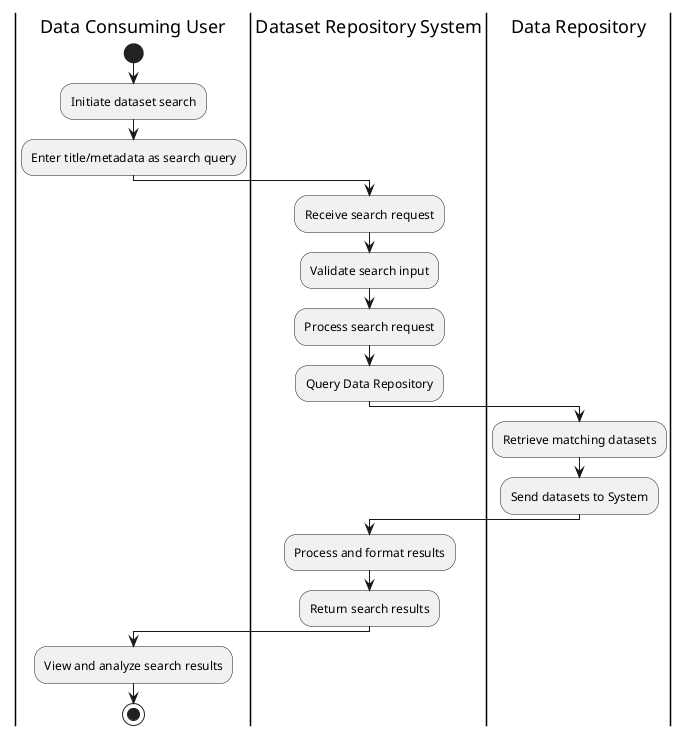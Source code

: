@startuml
|Data Consuming User|
start
:Initiate dataset search;
:Enter title/metadata as search query;

|Dataset Repository System|
:Receive search request;
:Validate search input;
:Process search request;
:Query Data Repository;

|Data Repository|
:Retrieve matching datasets;
:Send datasets to System;

|Dataset Repository System|
:Process and format results;
:Return search results;

|Data Consuming User|
:View and analyze search results;
stop
@enduml
